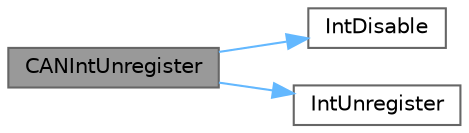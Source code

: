 digraph "CANIntUnregister"
{
 // LATEX_PDF_SIZE
  bgcolor="transparent";
  edge [fontname=Helvetica,fontsize=10,labelfontname=Helvetica,labelfontsize=10];
  node [fontname=Helvetica,fontsize=10,shape=box,height=0.2,width=0.4];
  rankdir="LR";
  Node1 [id="Node000001",label="CANIntUnregister",height=0.2,width=0.4,color="gray40", fillcolor="grey60", style="filled", fontcolor="black",tooltip=" "];
  Node1 -> Node2 [id="edge1_Node000001_Node000002",color="steelblue1",style="solid",tooltip=" "];
  Node2 [id="Node000002",label="IntDisable",height=0.2,width=0.4,color="grey40", fillcolor="white", style="filled",URL="$group__interrupt__api.html#ga9af6b00884dc44e92b3d05ff821b5334",tooltip=" "];
  Node1 -> Node3 [id="edge2_Node000001_Node000003",color="steelblue1",style="solid",tooltip=" "];
  Node3 [id="Node000003",label="IntUnregister",height=0.2,width=0.4,color="grey40", fillcolor="white", style="filled",URL="$group__interrupt__api.html#ga5dffc81c27c005f83e9bfc30f775982a",tooltip=" "];
}
